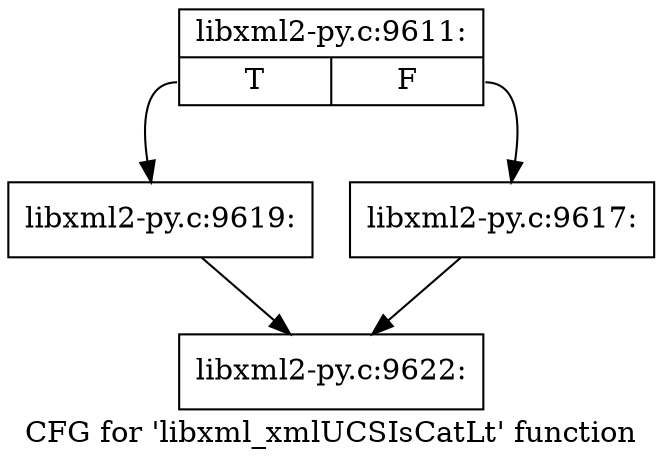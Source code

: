 digraph "CFG for 'libxml_xmlUCSIsCatLt' function" {
	label="CFG for 'libxml_xmlUCSIsCatLt' function";

	Node0x453a290 [shape=record,label="{libxml2-py.c:9611:|{<s0>T|<s1>F}}"];
	Node0x453a290:s0 -> Node0x453e150;
	Node0x453a290:s1 -> Node0x453e100;
	Node0x453e100 [shape=record,label="{libxml2-py.c:9617:}"];
	Node0x453e100 -> Node0x453cd60;
	Node0x453e150 [shape=record,label="{libxml2-py.c:9619:}"];
	Node0x453e150 -> Node0x453cd60;
	Node0x453cd60 [shape=record,label="{libxml2-py.c:9622:}"];
}
